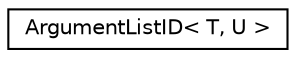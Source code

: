 digraph "Graphical Class Hierarchy"
{
  edge [fontname="Helvetica",fontsize="10",labelfontname="Helvetica",labelfontsize="10"];
  node [fontname="Helvetica",fontsize="10",shape=record];
  rankdir="LR";
  Node0 [label="ArgumentListID\< T, U \>",height=0.2,width=0.4,color="black", fillcolor="white", style="filled",URL="$struct_argument_list_i_d.html"];
}
